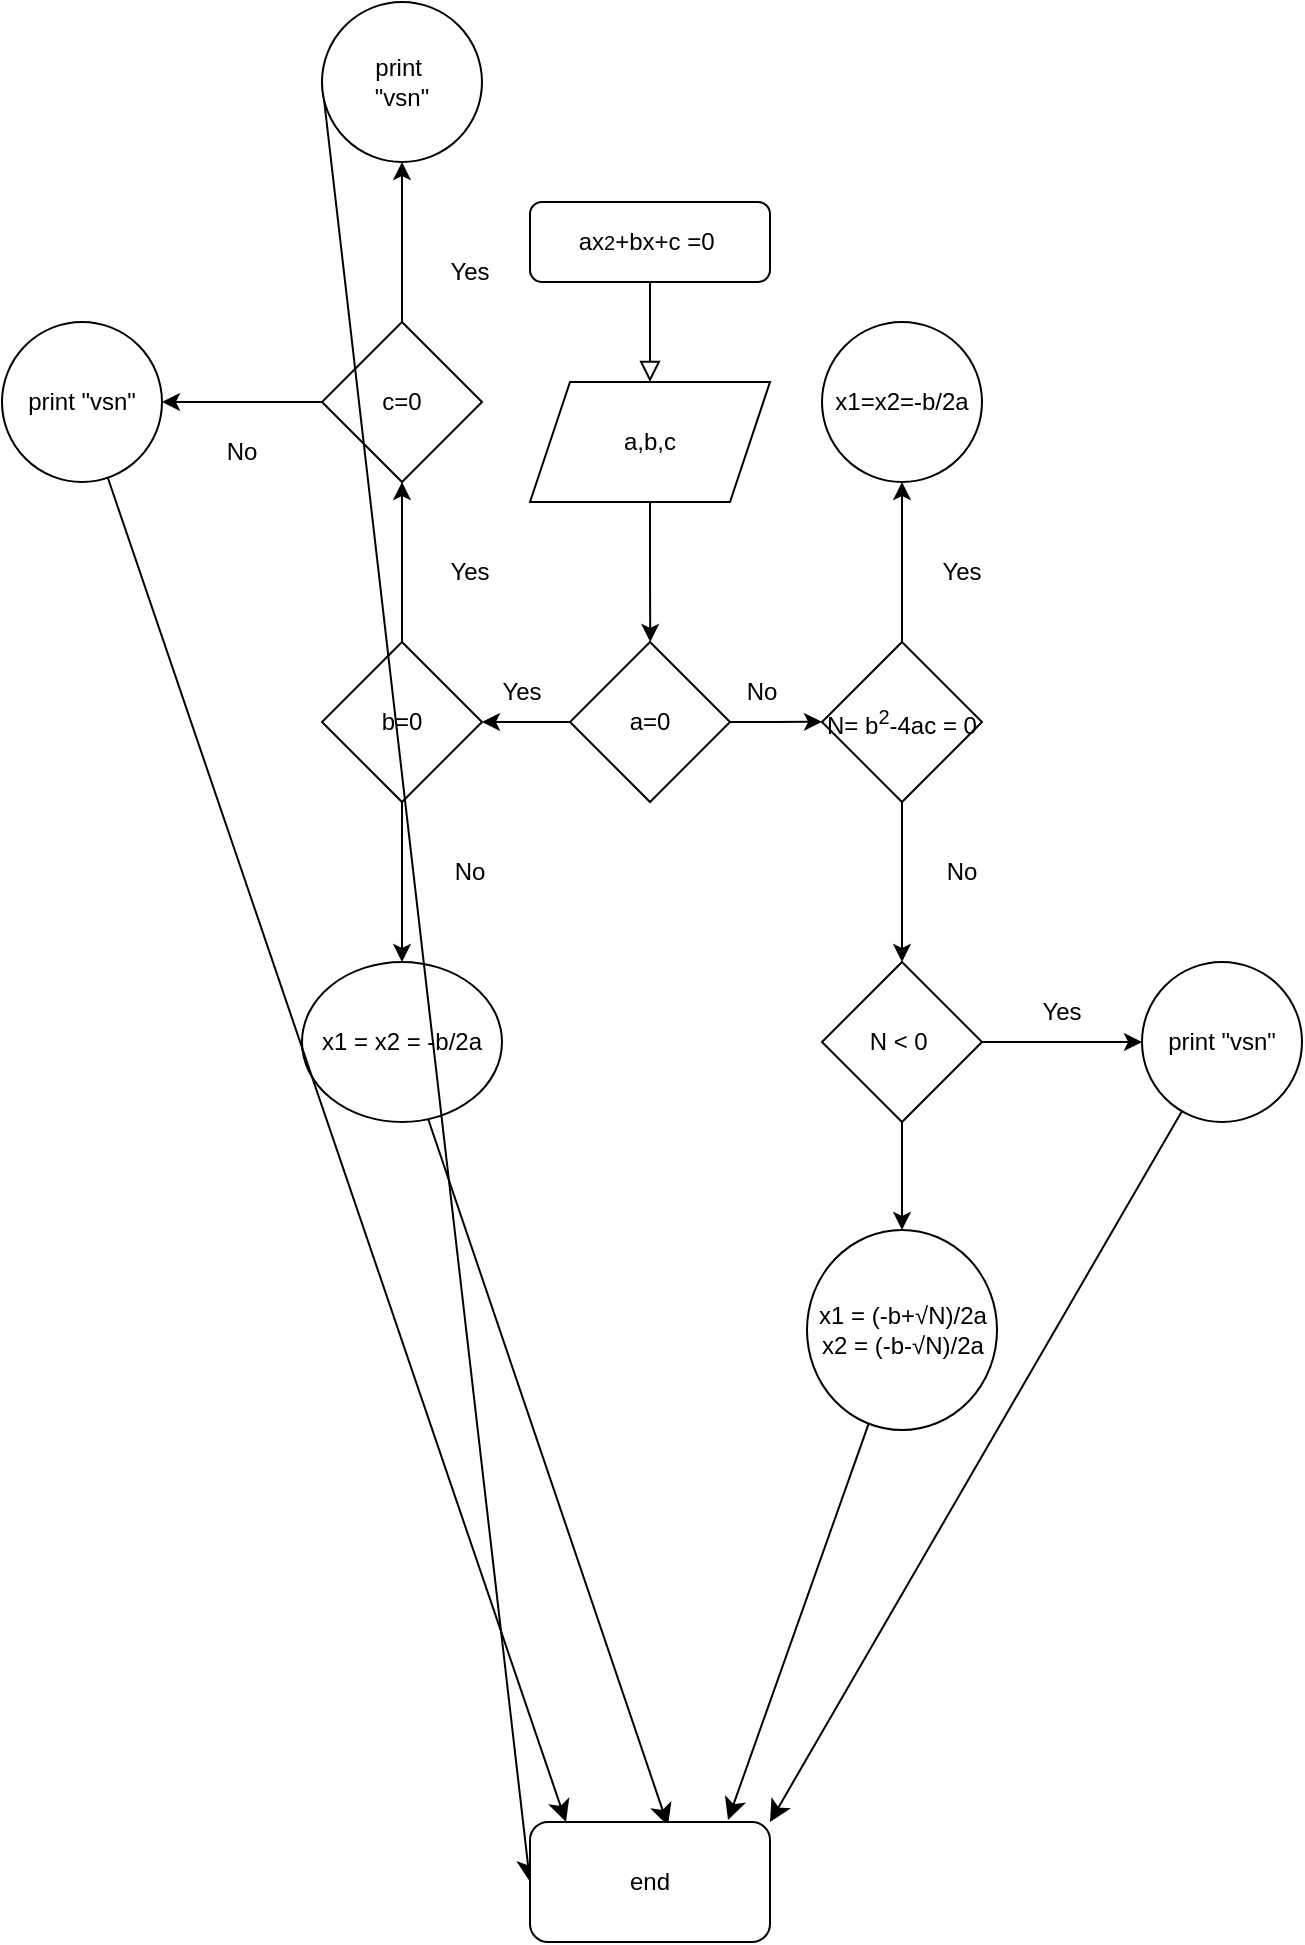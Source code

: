 <mxfile version="24.7.6">
  <diagram id="C5RBs43oDa-KdzZeNtuy" name="Page-1">
    <mxGraphModel dx="1674" dy="1999" grid="1" gridSize="10" guides="1" tooltips="1" connect="1" arrows="1" fold="1" page="1" pageScale="1" pageWidth="827" pageHeight="1169" math="0" shadow="0">
      <root>
        <mxCell id="WIyWlLk6GJQsqaUBKTNV-0" />
        <mxCell id="WIyWlLk6GJQsqaUBKTNV-1" parent="WIyWlLk6GJQsqaUBKTNV-0" />
        <mxCell id="WIyWlLk6GJQsqaUBKTNV-2" value="" style="rounded=0;html=1;jettySize=auto;orthogonalLoop=1;fontSize=11;endArrow=block;endFill=0;endSize=8;strokeWidth=1;shadow=0;labelBackgroundColor=none;edgeStyle=orthogonalEdgeStyle;" parent="WIyWlLk6GJQsqaUBKTNV-1" source="WIyWlLk6GJQsqaUBKTNV-3" edge="1">
          <mxGeometry relative="1" as="geometry">
            <mxPoint x="394" y="160" as="targetPoint" />
          </mxGeometry>
        </mxCell>
        <mxCell id="WIyWlLk6GJQsqaUBKTNV-3" value="ax&lt;span style=&quot;font-size: 10px;&quot;&gt;2&lt;/span&gt;+bx+c =0&amp;nbsp;" style="rounded=1;whiteSpace=wrap;html=1;fontSize=12;glass=0;strokeWidth=1;shadow=0;" parent="WIyWlLk6GJQsqaUBKTNV-1" vertex="1">
          <mxGeometry x="334" y="70" width="120" height="40" as="geometry" />
        </mxCell>
        <mxCell id="Q4jGNOfiM68FcV5iat0S-47" style="edgeStyle=orthogonalEdgeStyle;rounded=0;orthogonalLoop=1;jettySize=auto;html=1;exitX=0.5;exitY=1;exitDx=0;exitDy=0;" parent="WIyWlLk6GJQsqaUBKTNV-1" source="Q4jGNOfiM68FcV5iat0S-11" edge="1">
          <mxGeometry relative="1" as="geometry">
            <mxPoint x="394.118" y="290" as="targetPoint" />
          </mxGeometry>
        </mxCell>
        <mxCell id="Q4jGNOfiM68FcV5iat0S-11" value="a,b,c" style="shape=parallelogram;perimeter=parallelogramPerimeter;whiteSpace=wrap;html=1;fixedSize=1;" parent="WIyWlLk6GJQsqaUBKTNV-1" vertex="1">
          <mxGeometry x="334" y="160" width="120" height="60" as="geometry" />
        </mxCell>
        <mxCell id="Q4jGNOfiM68FcV5iat0S-48" style="edgeStyle=orthogonalEdgeStyle;rounded=0;orthogonalLoop=1;jettySize=auto;html=1;exitX=1;exitY=0.5;exitDx=0;exitDy=0;" parent="WIyWlLk6GJQsqaUBKTNV-1" source="Q4jGNOfiM68FcV5iat0S-30" edge="1">
          <mxGeometry relative="1" as="geometry">
            <mxPoint x="480" y="329.882" as="targetPoint" />
          </mxGeometry>
        </mxCell>
        <mxCell id="Q4jGNOfiM68FcV5iat0S-49" style="edgeStyle=orthogonalEdgeStyle;rounded=0;orthogonalLoop=1;jettySize=auto;html=1;" parent="WIyWlLk6GJQsqaUBKTNV-1" source="Q4jGNOfiM68FcV5iat0S-30" edge="1">
          <mxGeometry relative="1" as="geometry">
            <mxPoint x="310" y="330" as="targetPoint" />
          </mxGeometry>
        </mxCell>
        <mxCell id="Q4jGNOfiM68FcV5iat0S-30" value="a=0" style="rhombus;whiteSpace=wrap;html=1;" parent="WIyWlLk6GJQsqaUBKTNV-1" vertex="1">
          <mxGeometry x="354" y="290" width="80" height="80" as="geometry" />
        </mxCell>
        <mxCell id="Q4jGNOfiM68FcV5iat0S-37" value="Yes" style="text;html=1;align=center;verticalAlign=middle;whiteSpace=wrap;rounded=0;" parent="WIyWlLk6GJQsqaUBKTNV-1" vertex="1">
          <mxGeometry x="300" y="300" width="60" height="30" as="geometry" />
        </mxCell>
        <mxCell id="Q4jGNOfiM68FcV5iat0S-38" value="No" style="text;html=1;align=center;verticalAlign=middle;whiteSpace=wrap;rounded=0;" parent="WIyWlLk6GJQsqaUBKTNV-1" vertex="1">
          <mxGeometry x="420" y="300" width="60" height="30" as="geometry" />
        </mxCell>
        <mxCell id="Q4jGNOfiM68FcV5iat0S-53" value="" style="edgeStyle=orthogonalEdgeStyle;rounded=0;orthogonalLoop=1;jettySize=auto;html=1;" parent="WIyWlLk6GJQsqaUBKTNV-1" source="Q4jGNOfiM68FcV5iat0S-39" edge="1">
          <mxGeometry relative="1" as="geometry">
            <mxPoint x="270" y="210" as="targetPoint" />
          </mxGeometry>
        </mxCell>
        <mxCell id="Q4jGNOfiM68FcV5iat0S-60" value="" style="edgeStyle=orthogonalEdgeStyle;rounded=0;orthogonalLoop=1;jettySize=auto;html=1;" parent="WIyWlLk6GJQsqaUBKTNV-1" source="Q4jGNOfiM68FcV5iat0S-39" edge="1">
          <mxGeometry relative="1" as="geometry">
            <mxPoint x="270" y="450" as="targetPoint" />
          </mxGeometry>
        </mxCell>
        <mxCell id="Q4jGNOfiM68FcV5iat0S-39" value="b=0" style="rhombus;whiteSpace=wrap;html=1;" parent="WIyWlLk6GJQsqaUBKTNV-1" vertex="1">
          <mxGeometry x="230" y="290" width="80" height="80" as="geometry" />
        </mxCell>
        <mxCell id="Q4jGNOfiM68FcV5iat0S-76" value="" style="edgeStyle=orthogonalEdgeStyle;rounded=0;orthogonalLoop=1;jettySize=auto;html=1;" parent="WIyWlLk6GJQsqaUBKTNV-1" source="Q4jGNOfiM68FcV5iat0S-42" target="Q4jGNOfiM68FcV5iat0S-75" edge="1">
          <mxGeometry relative="1" as="geometry" />
        </mxCell>
        <mxCell id="Q4jGNOfiM68FcV5iat0S-80" value="" style="edgeStyle=orthogonalEdgeStyle;rounded=0;orthogonalLoop=1;jettySize=auto;html=1;" parent="WIyWlLk6GJQsqaUBKTNV-1" source="Q4jGNOfiM68FcV5iat0S-42" edge="1">
          <mxGeometry relative="1" as="geometry">
            <mxPoint x="520" y="450" as="targetPoint" />
          </mxGeometry>
        </mxCell>
        <mxCell id="Q4jGNOfiM68FcV5iat0S-42" value="N= b&lt;sup&gt;2&lt;/sup&gt;-4ac = 0" style="rhombus;whiteSpace=wrap;html=1;" parent="WIyWlLk6GJQsqaUBKTNV-1" vertex="1">
          <mxGeometry x="480" y="290" width="80" height="80" as="geometry" />
        </mxCell>
        <mxCell id="yrklBQuvHgM-G-1axs3U-2" style="edgeStyle=none;curved=1;rounded=0;orthogonalLoop=1;jettySize=auto;html=1;fontSize=12;startSize=8;endSize=8;entryX=0.575;entryY=0.033;entryDx=0;entryDy=0;entryPerimeter=0;" edge="1" parent="WIyWlLk6GJQsqaUBKTNV-1" source="Q4jGNOfiM68FcV5iat0S-43" target="yrklBQuvHgM-G-1axs3U-6">
          <mxGeometry relative="1" as="geometry">
            <mxPoint x="420" y="860" as="targetPoint" />
          </mxGeometry>
        </mxCell>
        <mxCell id="Q4jGNOfiM68FcV5iat0S-43" value="x1 = x2 = -b/2a" style="ellipse;whiteSpace=wrap;html=1;" parent="WIyWlLk6GJQsqaUBKTNV-1" vertex="1">
          <mxGeometry x="220" y="450" width="100" height="80" as="geometry" />
        </mxCell>
        <mxCell id="yrklBQuvHgM-G-1axs3U-1" style="edgeStyle=none;curved=1;rounded=0;orthogonalLoop=1;jettySize=auto;html=1;fontSize=12;startSize=8;endSize=8;entryX=0.825;entryY=-0.017;entryDx=0;entryDy=0;entryPerimeter=0;" edge="1" parent="WIyWlLk6GJQsqaUBKTNV-1" source="Q4jGNOfiM68FcV5iat0S-45" target="yrklBQuvHgM-G-1axs3U-6">
          <mxGeometry relative="1" as="geometry">
            <mxPoint x="440" y="860" as="targetPoint" />
          </mxGeometry>
        </mxCell>
        <mxCell id="Q4jGNOfiM68FcV5iat0S-45" value="&lt;div&gt;x1 = (-b+√N)/2a&lt;/div&gt;&lt;div&gt;x2 = (-b-√N)/2a&lt;/div&gt;" style="ellipse;whiteSpace=wrap;html=1;" parent="WIyWlLk6GJQsqaUBKTNV-1" vertex="1">
          <mxGeometry x="472.5" y="584" width="95" height="100" as="geometry" />
        </mxCell>
        <mxCell id="Q4jGNOfiM68FcV5iat0S-54" value="Yes" style="text;html=1;align=center;verticalAlign=middle;whiteSpace=wrap;rounded=0;" parent="WIyWlLk6GJQsqaUBKTNV-1" vertex="1">
          <mxGeometry x="274" y="240" width="60" height="30" as="geometry" />
        </mxCell>
        <mxCell id="Q4jGNOfiM68FcV5iat0S-55" value="No" style="text;html=1;align=center;verticalAlign=middle;whiteSpace=wrap;rounded=0;" parent="WIyWlLk6GJQsqaUBKTNV-1" vertex="1">
          <mxGeometry x="274" y="390" width="60" height="30" as="geometry" />
        </mxCell>
        <mxCell id="Q4jGNOfiM68FcV5iat0S-68" value="" style="edgeStyle=orthogonalEdgeStyle;rounded=0;orthogonalLoop=1;jettySize=auto;html=1;" parent="WIyWlLk6GJQsqaUBKTNV-1" source="Q4jGNOfiM68FcV5iat0S-61" target="Q4jGNOfiM68FcV5iat0S-67" edge="1">
          <mxGeometry relative="1" as="geometry" />
        </mxCell>
        <mxCell id="Q4jGNOfiM68FcV5iat0S-71" value="" style="edgeStyle=orthogonalEdgeStyle;rounded=0;orthogonalLoop=1;jettySize=auto;html=1;" parent="WIyWlLk6GJQsqaUBKTNV-1" source="Q4jGNOfiM68FcV5iat0S-61" target="Q4jGNOfiM68FcV5iat0S-70" edge="1">
          <mxGeometry relative="1" as="geometry" />
        </mxCell>
        <mxCell id="Q4jGNOfiM68FcV5iat0S-61" value="c=0" style="rhombus;whiteSpace=wrap;html=1;" parent="WIyWlLk6GJQsqaUBKTNV-1" vertex="1">
          <mxGeometry x="230" y="130" width="80" height="80" as="geometry" />
        </mxCell>
        <mxCell id="yrklBQuvHgM-G-1axs3U-5" style="edgeStyle=none;curved=1;rounded=0;orthogonalLoop=1;jettySize=auto;html=1;exitX=0;exitY=0.5;exitDx=0;exitDy=0;fontSize=12;startSize=8;endSize=8;entryX=0;entryY=0.5;entryDx=0;entryDy=0;" edge="1" parent="WIyWlLk6GJQsqaUBKTNV-1" source="Q4jGNOfiM68FcV5iat0S-67" target="yrklBQuvHgM-G-1axs3U-6">
          <mxGeometry relative="1" as="geometry">
            <mxPoint x="300" y="880" as="targetPoint" />
          </mxGeometry>
        </mxCell>
        <mxCell id="Q4jGNOfiM68FcV5iat0S-67" value="print&amp;nbsp;&lt;br&gt;&quot;vsn&quot;" style="ellipse;whiteSpace=wrap;html=1;" parent="WIyWlLk6GJQsqaUBKTNV-1" vertex="1">
          <mxGeometry x="230" y="-30" width="80" height="80" as="geometry" />
        </mxCell>
        <mxCell id="Q4jGNOfiM68FcV5iat0S-69" value="Yes" style="text;html=1;align=center;verticalAlign=middle;whiteSpace=wrap;rounded=0;" parent="WIyWlLk6GJQsqaUBKTNV-1" vertex="1">
          <mxGeometry x="274" y="90" width="60" height="30" as="geometry" />
        </mxCell>
        <mxCell id="yrklBQuvHgM-G-1axs3U-3" style="edgeStyle=none;curved=1;rounded=0;orthogonalLoop=1;jettySize=auto;html=1;fontSize=12;startSize=8;endSize=8;entryX=0.15;entryY=0;entryDx=0;entryDy=0;entryPerimeter=0;" edge="1" parent="WIyWlLk6GJQsqaUBKTNV-1" source="Q4jGNOfiM68FcV5iat0S-70" target="yrklBQuvHgM-G-1axs3U-6">
          <mxGeometry relative="1" as="geometry">
            <mxPoint x="340" y="870" as="targetPoint" />
          </mxGeometry>
        </mxCell>
        <mxCell id="Q4jGNOfiM68FcV5iat0S-70" value="print &quot;vsn&quot;" style="ellipse;whiteSpace=wrap;html=1;" parent="WIyWlLk6GJQsqaUBKTNV-1" vertex="1">
          <mxGeometry x="70" y="130" width="80" height="80" as="geometry" />
        </mxCell>
        <mxCell id="Q4jGNOfiM68FcV5iat0S-72" value="No" style="text;html=1;align=center;verticalAlign=middle;whiteSpace=wrap;rounded=0;" parent="WIyWlLk6GJQsqaUBKTNV-1" vertex="1">
          <mxGeometry x="160" y="180" width="60" height="30" as="geometry" />
        </mxCell>
        <mxCell id="Q4jGNOfiM68FcV5iat0S-75" value="x1=x2=-b/2a" style="ellipse;whiteSpace=wrap;html=1;" parent="WIyWlLk6GJQsqaUBKTNV-1" vertex="1">
          <mxGeometry x="480" y="130" width="80" height="80" as="geometry" />
        </mxCell>
        <mxCell id="Q4jGNOfiM68FcV5iat0S-77" value="Yes" style="text;html=1;align=center;verticalAlign=middle;whiteSpace=wrap;rounded=0;" parent="WIyWlLk6GJQsqaUBKTNV-1" vertex="1">
          <mxGeometry x="520" y="240" width="60" height="30" as="geometry" />
        </mxCell>
        <mxCell id="Q4jGNOfiM68FcV5iat0S-81" value="No" style="text;html=1;align=center;verticalAlign=middle;whiteSpace=wrap;rounded=0;" parent="WIyWlLk6GJQsqaUBKTNV-1" vertex="1">
          <mxGeometry x="520" y="390" width="60" height="30" as="geometry" />
        </mxCell>
        <mxCell id="Q4jGNOfiM68FcV5iat0S-84" value="" style="edgeStyle=orthogonalEdgeStyle;rounded=0;orthogonalLoop=1;jettySize=auto;html=1;" parent="WIyWlLk6GJQsqaUBKTNV-1" source="Q4jGNOfiM68FcV5iat0S-82" target="Q4jGNOfiM68FcV5iat0S-83" edge="1">
          <mxGeometry relative="1" as="geometry" />
        </mxCell>
        <mxCell id="Q4jGNOfiM68FcV5iat0S-88" style="edgeStyle=orthogonalEdgeStyle;rounded=0;orthogonalLoop=1;jettySize=auto;html=1;exitX=0.5;exitY=1;exitDx=0;exitDy=0;entryX=0.5;entryY=0;entryDx=0;entryDy=0;" parent="WIyWlLk6GJQsqaUBKTNV-1" source="Q4jGNOfiM68FcV5iat0S-82" target="Q4jGNOfiM68FcV5iat0S-45" edge="1">
          <mxGeometry relative="1" as="geometry" />
        </mxCell>
        <mxCell id="Q4jGNOfiM68FcV5iat0S-82" value="N &amp;lt; 0&amp;nbsp;" style="rhombus;whiteSpace=wrap;html=1;" parent="WIyWlLk6GJQsqaUBKTNV-1" vertex="1">
          <mxGeometry x="480" y="450" width="80" height="80" as="geometry" />
        </mxCell>
        <mxCell id="yrklBQuvHgM-G-1axs3U-0" style="edgeStyle=none;curved=1;rounded=0;orthogonalLoop=1;jettySize=auto;html=1;fontSize=12;startSize=8;endSize=8;entryX=1;entryY=0;entryDx=0;entryDy=0;" edge="1" parent="WIyWlLk6GJQsqaUBKTNV-1" source="Q4jGNOfiM68FcV5iat0S-83" target="yrklBQuvHgM-G-1axs3U-6">
          <mxGeometry relative="1" as="geometry">
            <mxPoint x="450" y="860" as="targetPoint" />
          </mxGeometry>
        </mxCell>
        <mxCell id="Q4jGNOfiM68FcV5iat0S-83" value="print &quot;vsn&quot;" style="ellipse;whiteSpace=wrap;html=1;" parent="WIyWlLk6GJQsqaUBKTNV-1" vertex="1">
          <mxGeometry x="640" y="450" width="80" height="80" as="geometry" />
        </mxCell>
        <mxCell id="Q4jGNOfiM68FcV5iat0S-85" value="Yes" style="text;html=1;align=center;verticalAlign=middle;whiteSpace=wrap;rounded=0;" parent="WIyWlLk6GJQsqaUBKTNV-1" vertex="1">
          <mxGeometry x="570" y="460" width="60" height="30" as="geometry" />
        </mxCell>
        <mxCell id="yrklBQuvHgM-G-1axs3U-6" value="end" style="rounded=1;whiteSpace=wrap;html=1;" vertex="1" parent="WIyWlLk6GJQsqaUBKTNV-1">
          <mxGeometry x="334" y="880" width="120" height="60" as="geometry" />
        </mxCell>
      </root>
    </mxGraphModel>
  </diagram>
</mxfile>
